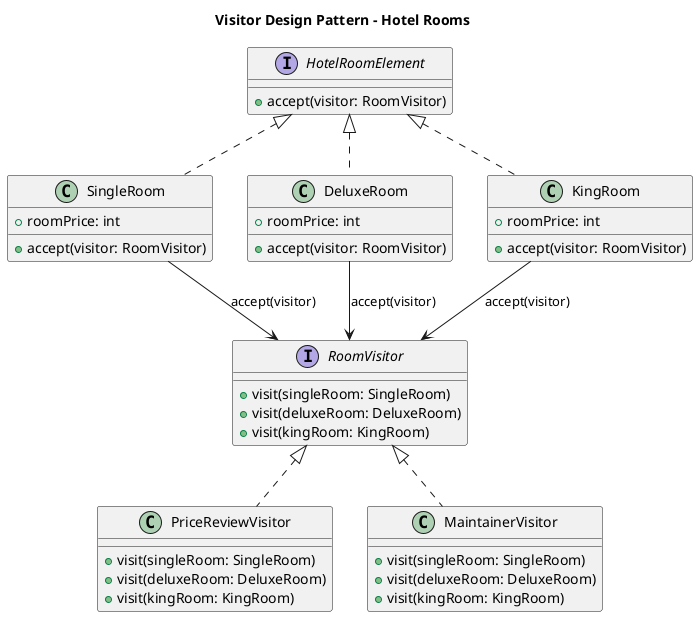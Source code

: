 @startuml Visitor

title Visitor Design Pattern - Hotel Rooms

interface HotelRoomElement {
    +accept(visitor: RoomVisitor)
}

interface RoomVisitor {
    +visit(singleRoom: SingleRoom)
    +visit(deluxeRoom: DeluxeRoom)
    +visit(kingRoom: KingRoom)
}

class SingleRoom {
    +roomPrice: int
    +accept(visitor: RoomVisitor)
}

class DeluxeRoom {
    +roomPrice: int
    +accept(visitor: RoomVisitor)
}

class KingRoom {
    +roomPrice: int
    +accept(visitor: RoomVisitor)
}

class PriceReviewVisitor {
    +visit(singleRoom: SingleRoom)
    +visit(deluxeRoom: DeluxeRoom)
    +visit(kingRoom: KingRoom)
}

class MaintainerVisitor {
    +visit(singleRoom: SingleRoom)
    +visit(deluxeRoom: DeluxeRoom)
    +visit(kingRoom: KingRoom)
}

HotelRoomElement <|.. SingleRoom
HotelRoomElement <|.. DeluxeRoom
HotelRoomElement <|.. KingRoom

RoomVisitor <|.. PriceReviewVisitor
RoomVisitor <|.. MaintainerVisitor

SingleRoom --> RoomVisitor : accept(visitor)
DeluxeRoom --> RoomVisitor : accept(visitor)
KingRoom --> RoomVisitor : accept(visitor)

@enduml
